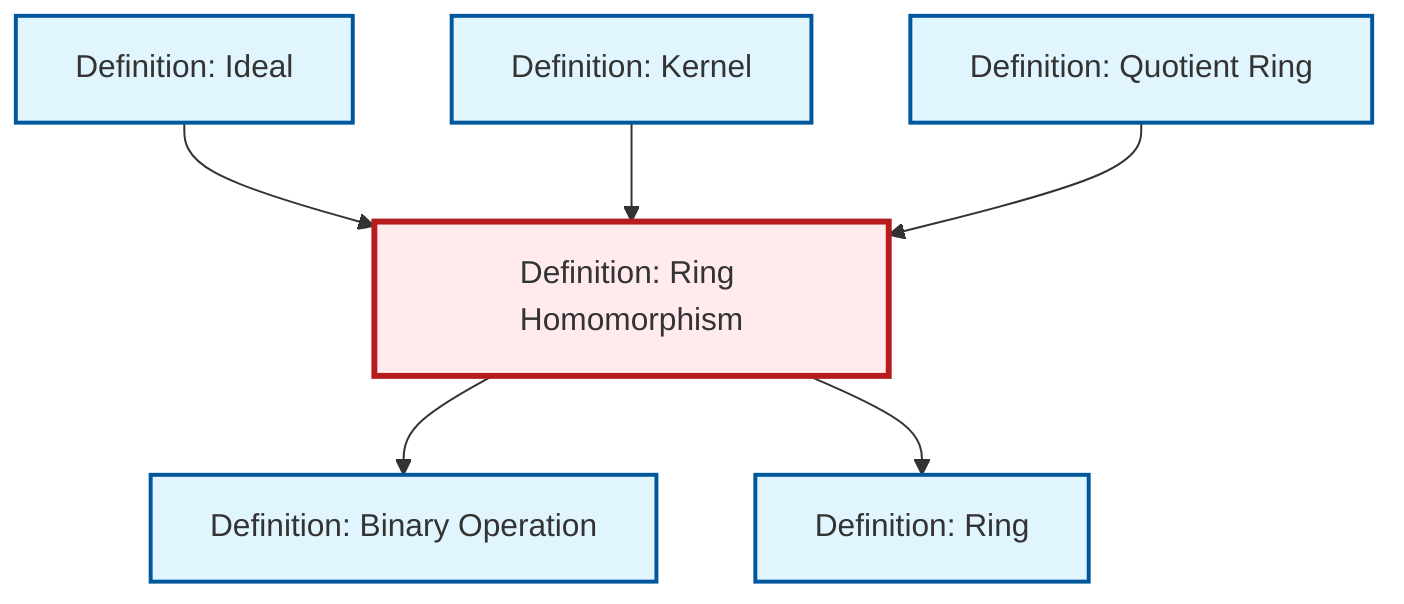 graph TD
    classDef definition fill:#e1f5fe,stroke:#01579b,stroke-width:2px
    classDef theorem fill:#f3e5f5,stroke:#4a148c,stroke-width:2px
    classDef axiom fill:#fff3e0,stroke:#e65100,stroke-width:2px
    classDef example fill:#e8f5e9,stroke:#1b5e20,stroke-width:2px
    classDef current fill:#ffebee,stroke:#b71c1c,stroke-width:3px
    def-kernel["Definition: Kernel"]:::definition
    def-ideal["Definition: Ideal"]:::definition
    def-ring["Definition: Ring"]:::definition
    def-binary-operation["Definition: Binary Operation"]:::definition
    def-quotient-ring["Definition: Quotient Ring"]:::definition
    def-ring-homomorphism["Definition: Ring Homomorphism"]:::definition
    def-ring-homomorphism --> def-binary-operation
    def-ring-homomorphism --> def-ring
    def-ideal --> def-ring-homomorphism
    def-kernel --> def-ring-homomorphism
    def-quotient-ring --> def-ring-homomorphism
    class def-ring-homomorphism current